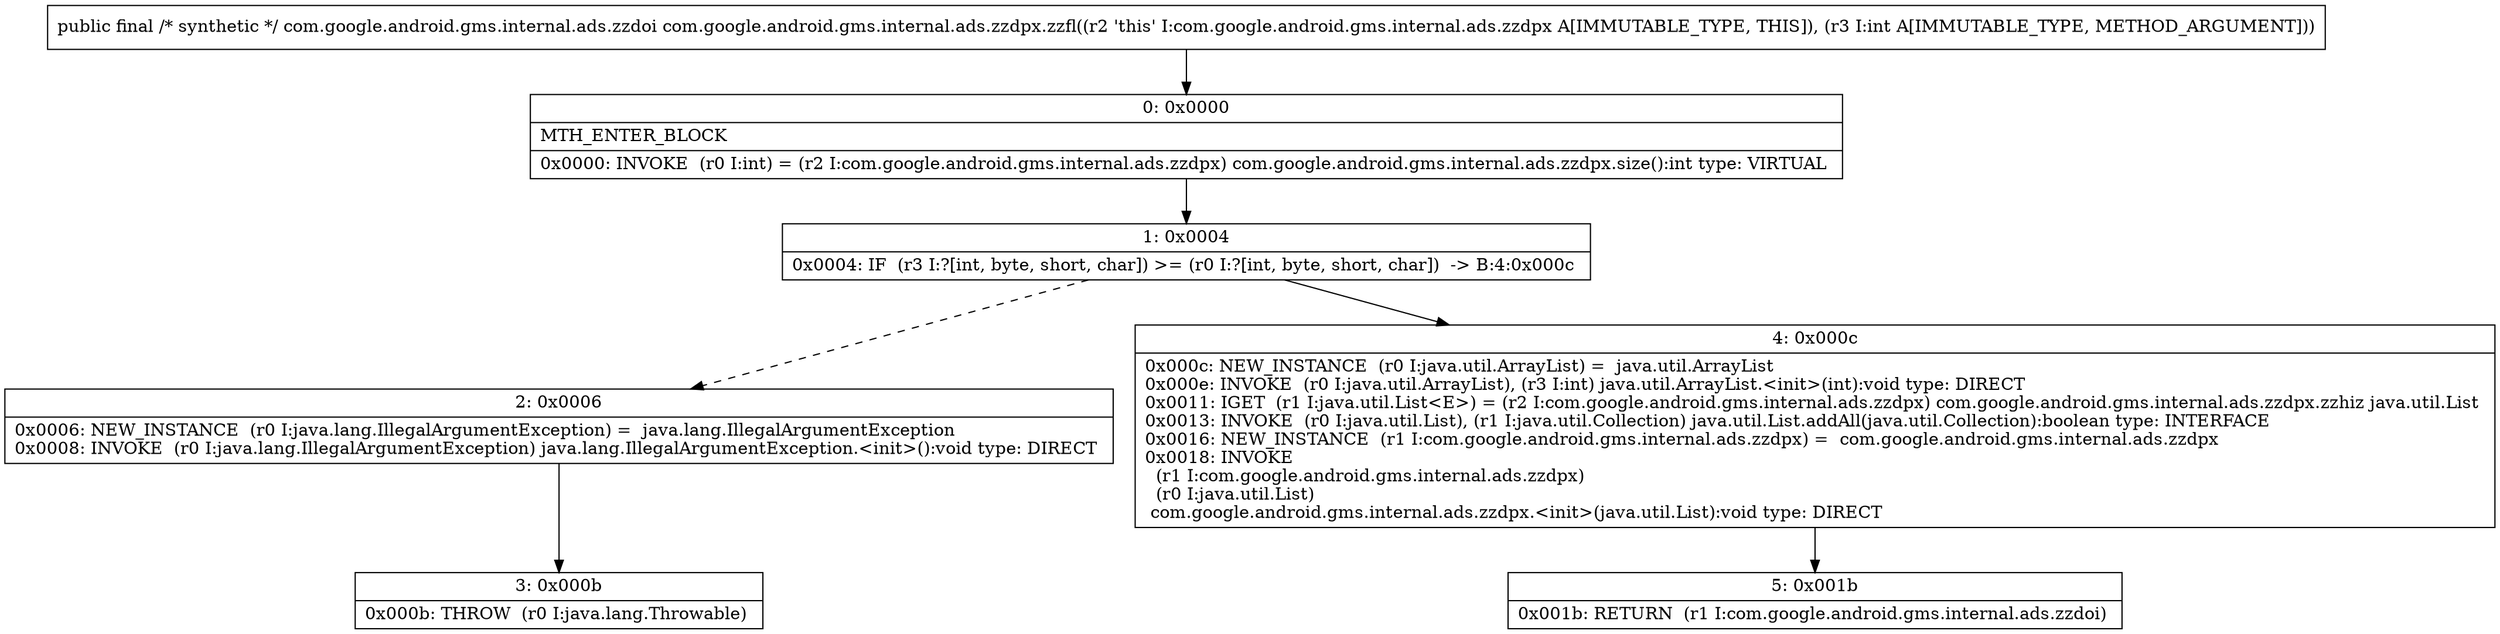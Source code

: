 digraph "CFG forcom.google.android.gms.internal.ads.zzdpx.zzfl(I)Lcom\/google\/android\/gms\/internal\/ads\/zzdoi;" {
Node_0 [shape=record,label="{0\:\ 0x0000|MTH_ENTER_BLOCK\l|0x0000: INVOKE  (r0 I:int) = (r2 I:com.google.android.gms.internal.ads.zzdpx) com.google.android.gms.internal.ads.zzdpx.size():int type: VIRTUAL \l}"];
Node_1 [shape=record,label="{1\:\ 0x0004|0x0004: IF  (r3 I:?[int, byte, short, char]) \>= (r0 I:?[int, byte, short, char])  \-\> B:4:0x000c \l}"];
Node_2 [shape=record,label="{2\:\ 0x0006|0x0006: NEW_INSTANCE  (r0 I:java.lang.IllegalArgumentException) =  java.lang.IllegalArgumentException \l0x0008: INVOKE  (r0 I:java.lang.IllegalArgumentException) java.lang.IllegalArgumentException.\<init\>():void type: DIRECT \l}"];
Node_3 [shape=record,label="{3\:\ 0x000b|0x000b: THROW  (r0 I:java.lang.Throwable) \l}"];
Node_4 [shape=record,label="{4\:\ 0x000c|0x000c: NEW_INSTANCE  (r0 I:java.util.ArrayList) =  java.util.ArrayList \l0x000e: INVOKE  (r0 I:java.util.ArrayList), (r3 I:int) java.util.ArrayList.\<init\>(int):void type: DIRECT \l0x0011: IGET  (r1 I:java.util.List\<E\>) = (r2 I:com.google.android.gms.internal.ads.zzdpx) com.google.android.gms.internal.ads.zzdpx.zzhiz java.util.List \l0x0013: INVOKE  (r0 I:java.util.List), (r1 I:java.util.Collection) java.util.List.addAll(java.util.Collection):boolean type: INTERFACE \l0x0016: NEW_INSTANCE  (r1 I:com.google.android.gms.internal.ads.zzdpx) =  com.google.android.gms.internal.ads.zzdpx \l0x0018: INVOKE  \l  (r1 I:com.google.android.gms.internal.ads.zzdpx)\l  (r0 I:java.util.List)\l com.google.android.gms.internal.ads.zzdpx.\<init\>(java.util.List):void type: DIRECT \l}"];
Node_5 [shape=record,label="{5\:\ 0x001b|0x001b: RETURN  (r1 I:com.google.android.gms.internal.ads.zzdoi) \l}"];
MethodNode[shape=record,label="{public final \/* synthetic *\/ com.google.android.gms.internal.ads.zzdoi com.google.android.gms.internal.ads.zzdpx.zzfl((r2 'this' I:com.google.android.gms.internal.ads.zzdpx A[IMMUTABLE_TYPE, THIS]), (r3 I:int A[IMMUTABLE_TYPE, METHOD_ARGUMENT])) }"];
MethodNode -> Node_0;
Node_0 -> Node_1;
Node_1 -> Node_2[style=dashed];
Node_1 -> Node_4;
Node_2 -> Node_3;
Node_4 -> Node_5;
}

